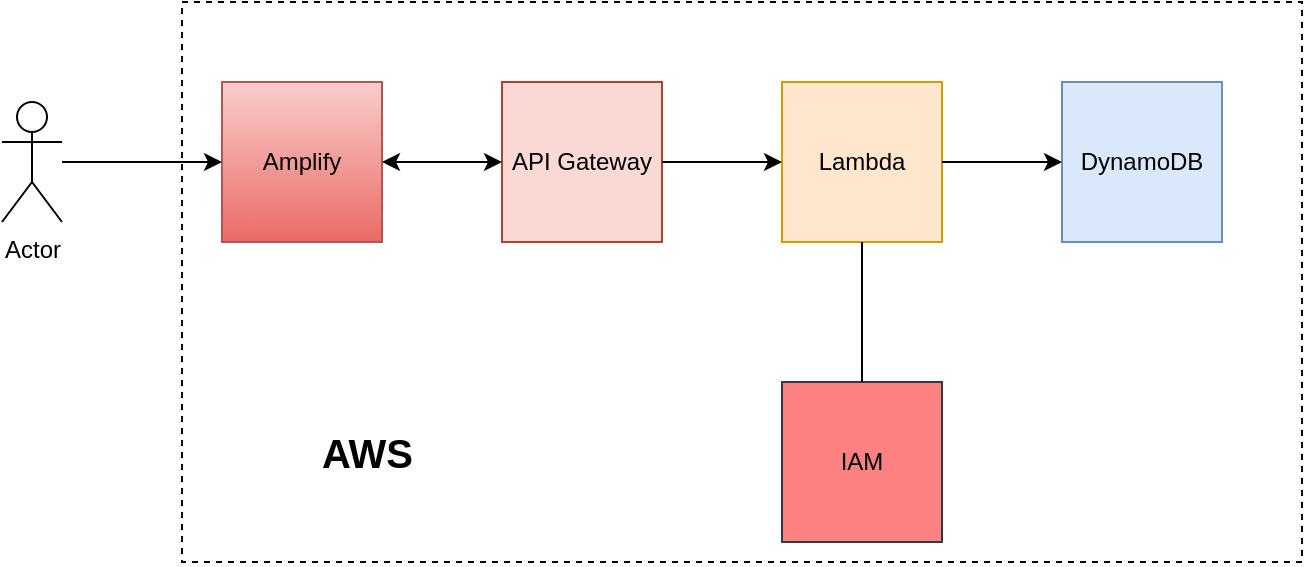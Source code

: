 <mxfile version="21.0.2" type="device"><diagram name="Page-1" id="7sFWac5o1yC2ijRVG59k"><mxGraphModel dx="1114" dy="584" grid="1" gridSize="10" guides="1" tooltips="1" connect="1" arrows="1" fold="1" page="1" pageScale="1" pageWidth="850" pageHeight="1100" math="0" shadow="0"><root><mxCell id="0"/><mxCell id="1" parent="0"/><mxCell id="YJPCktiUWGVoiRKeIEQQ-1" value="Amplify" style="whiteSpace=wrap;html=1;aspect=fixed;fillColor=#f8cecc;strokeColor=#b85450;gradientColor=#ea6b66;" vertex="1" parent="1"><mxGeometry x="180" y="80" width="80" height="80" as="geometry"/></mxCell><mxCell id="YJPCktiUWGVoiRKeIEQQ-2" value="Lambda" style="whiteSpace=wrap;html=1;aspect=fixed;fillColor=#ffe6cc;strokeColor=#d79b00;" vertex="1" parent="1"><mxGeometry x="460" y="80" width="80" height="80" as="geometry"/></mxCell><mxCell id="YJPCktiUWGVoiRKeIEQQ-3" value="API Gateway" style="whiteSpace=wrap;html=1;aspect=fixed;fillColor=#fad9d5;strokeColor=#ae4132;" vertex="1" parent="1"><mxGeometry x="320" y="80" width="80" height="80" as="geometry"/></mxCell><mxCell id="YJPCktiUWGVoiRKeIEQQ-4" value="DynamoDB" style="whiteSpace=wrap;html=1;aspect=fixed;fillColor=#dae8fc;strokeColor=#6c8ebf;" vertex="1" parent="1"><mxGeometry x="600" y="80" width="80" height="80" as="geometry"/></mxCell><mxCell id="YJPCktiUWGVoiRKeIEQQ-5" value="IAM" style="whiteSpace=wrap;html=1;aspect=fixed;fillColor=#fd8181;strokeColor=#36393d;strokeWidth=1;" vertex="1" parent="1"><mxGeometry x="460" y="230" width="80" height="80" as="geometry"/></mxCell><mxCell id="YJPCktiUWGVoiRKeIEQQ-7" value="Actor" style="shape=umlActor;verticalLabelPosition=bottom;verticalAlign=top;html=1;outlineConnect=0;" vertex="1" parent="1"><mxGeometry x="70" y="90" width="30" height="60" as="geometry"/></mxCell><mxCell id="YJPCktiUWGVoiRKeIEQQ-8" value="" style="endArrow=none;dashed=1;html=1;rounded=0;" edge="1" parent="1"><mxGeometry width="50" height="50" relative="1" as="geometry"><mxPoint x="720" y="320" as="sourcePoint"/><mxPoint x="160" y="40" as="targetPoint"/><Array as="points"><mxPoint x="160" y="320"/></Array></mxGeometry></mxCell><mxCell id="YJPCktiUWGVoiRKeIEQQ-9" value="" style="endArrow=none;dashed=1;html=1;rounded=0;" edge="1" parent="1"><mxGeometry width="50" height="50" relative="1" as="geometry"><mxPoint x="160" y="40" as="sourcePoint"/><mxPoint x="720" y="320" as="targetPoint"/><Array as="points"><mxPoint x="720" y="40"/></Array></mxGeometry></mxCell><mxCell id="YJPCktiUWGVoiRKeIEQQ-10" value="" style="endArrow=classic;html=1;rounded=0;entryX=0;entryY=0.5;entryDx=0;entryDy=0;exitX=1;exitY=0.5;exitDx=0;exitDy=0;" edge="1" parent="1" source="YJPCktiUWGVoiRKeIEQQ-2" target="YJPCktiUWGVoiRKeIEQQ-4"><mxGeometry width="50" height="50" relative="1" as="geometry"><mxPoint x="560" y="180" as="sourcePoint"/><mxPoint x="500" y="170" as="targetPoint"/></mxGeometry></mxCell><mxCell id="YJPCktiUWGVoiRKeIEQQ-12" value="" style="endArrow=classic;html=1;rounded=0;exitX=1;exitY=0.5;exitDx=0;exitDy=0;entryX=0;entryY=0.5;entryDx=0;entryDy=0;" edge="1" parent="1" source="YJPCktiUWGVoiRKeIEQQ-3" target="YJPCktiUWGVoiRKeIEQQ-2"><mxGeometry width="50" height="50" relative="1" as="geometry"><mxPoint x="400" y="330" as="sourcePoint"/><mxPoint x="450" y="280" as="targetPoint"/></mxGeometry></mxCell><mxCell id="YJPCktiUWGVoiRKeIEQQ-13" value="" style="endArrow=none;html=1;rounded=0;entryX=0.5;entryY=1;entryDx=0;entryDy=0;exitX=0.5;exitY=0;exitDx=0;exitDy=0;" edge="1" parent="1" source="YJPCktiUWGVoiRKeIEQQ-5" target="YJPCktiUWGVoiRKeIEQQ-2"><mxGeometry width="50" height="50" relative="1" as="geometry"><mxPoint x="400" y="330" as="sourcePoint"/><mxPoint x="450" y="280" as="targetPoint"/></mxGeometry></mxCell><mxCell id="YJPCktiUWGVoiRKeIEQQ-14" value="" style="endArrow=classic;startArrow=classic;html=1;rounded=0;exitX=1;exitY=0.5;exitDx=0;exitDy=0;entryX=0;entryY=0.5;entryDx=0;entryDy=0;" edge="1" parent="1" source="YJPCktiUWGVoiRKeIEQQ-1" target="YJPCktiUWGVoiRKeIEQQ-3"><mxGeometry width="50" height="50" relative="1" as="geometry"><mxPoint x="400" y="330" as="sourcePoint"/><mxPoint x="450" y="280" as="targetPoint"/></mxGeometry></mxCell><mxCell id="YJPCktiUWGVoiRKeIEQQ-15" value="" style="endArrow=classic;html=1;rounded=0;entryX=0;entryY=0.5;entryDx=0;entryDy=0;" edge="1" parent="1" source="YJPCktiUWGVoiRKeIEQQ-7" target="YJPCktiUWGVoiRKeIEQQ-1"><mxGeometry width="50" height="50" relative="1" as="geometry"><mxPoint x="400" y="330" as="sourcePoint"/><mxPoint x="160" y="120" as="targetPoint"/></mxGeometry></mxCell><mxCell id="YJPCktiUWGVoiRKeIEQQ-16" value="&lt;b&gt;&lt;font style=&quot;font-size: 20px;&quot;&gt;AWS&amp;nbsp;&lt;/font&gt;&lt;/b&gt;" style="text;html=1;align=center;verticalAlign=middle;resizable=0;points=[];autosize=1;strokeColor=none;fillColor=none;" vertex="1" parent="1"><mxGeometry x="220" y="245" width="70" height="40" as="geometry"/></mxCell></root></mxGraphModel></diagram></mxfile>